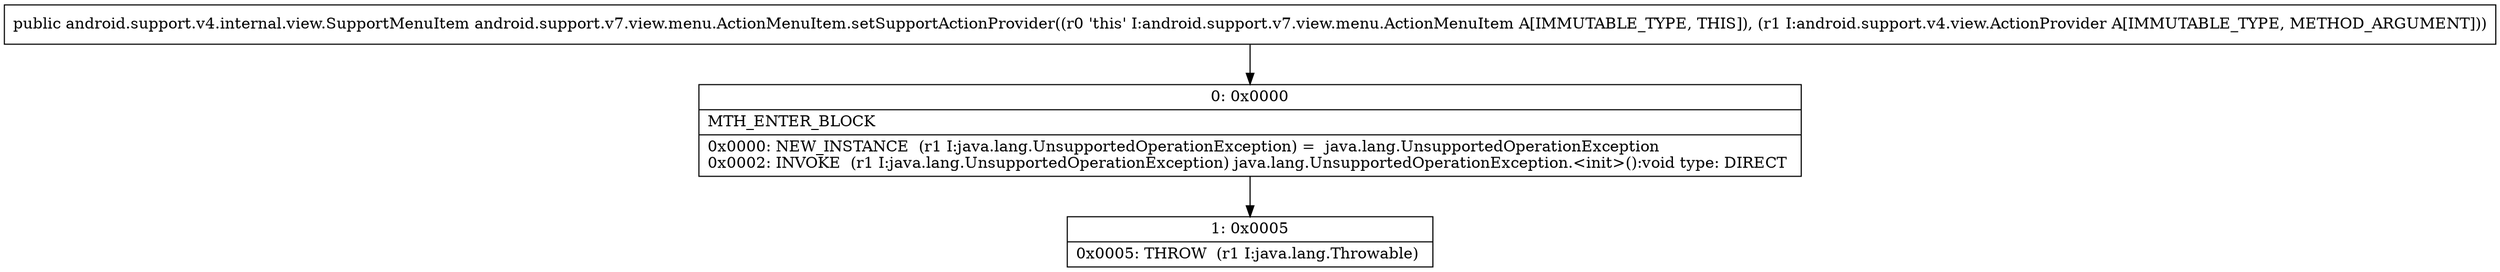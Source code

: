 digraph "CFG forandroid.support.v7.view.menu.ActionMenuItem.setSupportActionProvider(Landroid\/support\/v4\/view\/ActionProvider;)Landroid\/support\/v4\/internal\/view\/SupportMenuItem;" {
Node_0 [shape=record,label="{0\:\ 0x0000|MTH_ENTER_BLOCK\l|0x0000: NEW_INSTANCE  (r1 I:java.lang.UnsupportedOperationException) =  java.lang.UnsupportedOperationException \l0x0002: INVOKE  (r1 I:java.lang.UnsupportedOperationException) java.lang.UnsupportedOperationException.\<init\>():void type: DIRECT \l}"];
Node_1 [shape=record,label="{1\:\ 0x0005|0x0005: THROW  (r1 I:java.lang.Throwable) \l}"];
MethodNode[shape=record,label="{public android.support.v4.internal.view.SupportMenuItem android.support.v7.view.menu.ActionMenuItem.setSupportActionProvider((r0 'this' I:android.support.v7.view.menu.ActionMenuItem A[IMMUTABLE_TYPE, THIS]), (r1 I:android.support.v4.view.ActionProvider A[IMMUTABLE_TYPE, METHOD_ARGUMENT])) }"];
MethodNode -> Node_0;
Node_0 -> Node_1;
}

